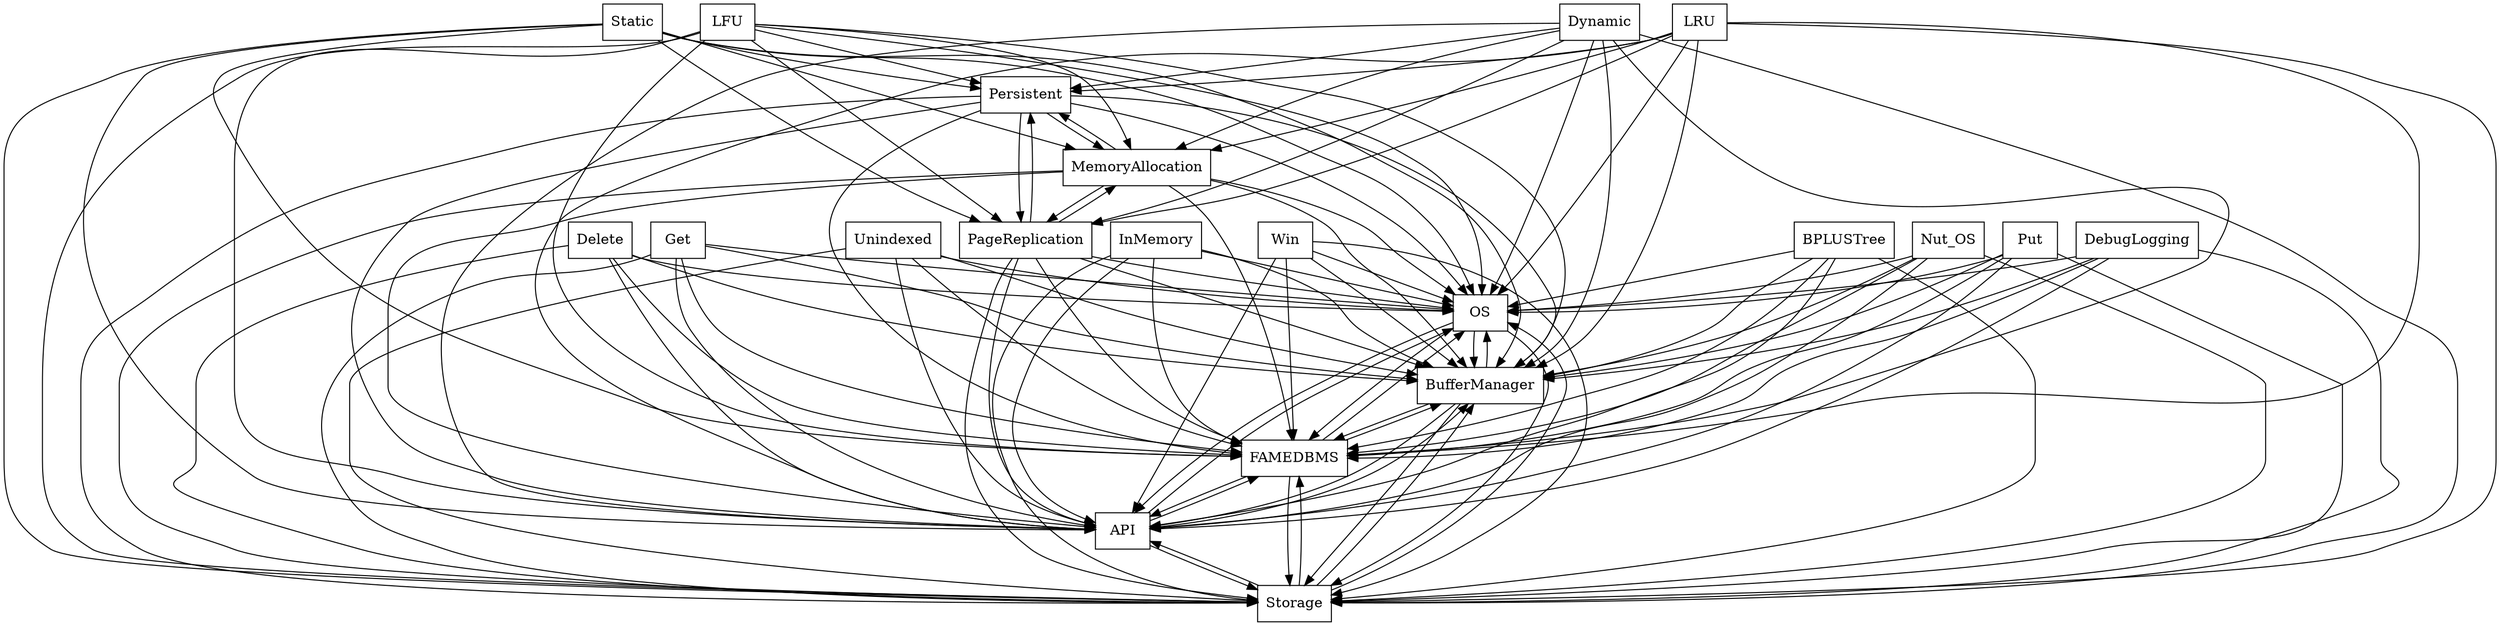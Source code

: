 digraph{
graph [rankdir=TB];
node [shape=box];
edge [arrowhead=normal];
0[label="LFU",]
1[label="Put",]
2[label="Static",]
3[label="OS",]
4[label="BufferManager",]
5[label="LRU",]
6[label="Unindexed",]
7[label="Storage",]
8[label="API",]
9[label="Win",]
10[label="FAMEDBMS",]
11[label="BPLUSTree",]
12[label="Nut_OS",]
13[label="Dynamic",]
14[label="Delete",]
15[label="Persistent",]
16[label="Get",]
17[label="DebugLogging",]
18[label="MemoryAllocation",]
19[label="InMemory",]
20[label="PageReplication",]
0->3[label="",]
0->4[label="",]
0->7[label="",]
0->8[label="",]
0->10[label="",]
0->15[label="",]
0->18[label="",]
0->20[label="",]
1->3[label="",]
1->4[label="",]
1->7[label="",]
1->8[label="",]
1->10[label="",]
2->3[label="",]
2->4[label="",]
2->7[label="",]
2->8[label="",]
2->10[label="",]
2->15[label="",]
2->18[label="",]
2->20[label="",]
3->4[label="",]
3->7[label="",]
3->8[label="",]
3->10[label="",]
4->3[label="",]
4->7[label="",]
4->8[label="",]
4->10[label="",]
5->3[label="",]
5->4[label="",]
5->7[label="",]
5->8[label="",]
5->10[label="",]
5->15[label="",]
5->18[label="",]
5->20[label="",]
6->3[label="",]
6->4[label="",]
6->7[label="",]
6->8[label="",]
6->10[label="",]
7->3[label="",]
7->4[label="",]
7->8[label="",]
7->10[label="",]
8->3[label="",]
8->4[label="",]
8->7[label="",]
8->10[label="",]
9->3[label="",]
9->4[label="",]
9->7[label="",]
9->8[label="",]
9->10[label="",]
10->3[label="",]
10->4[label="",]
10->7[label="",]
10->8[label="",]
11->3[label="",]
11->4[label="",]
11->7[label="",]
11->8[label="",]
11->10[label="",]
12->3[label="",]
12->4[label="",]
12->7[label="",]
12->8[label="",]
12->10[label="",]
13->3[label="",]
13->4[label="",]
13->7[label="",]
13->8[label="",]
13->10[label="",]
13->15[label="",]
13->18[label="",]
13->20[label="",]
14->3[label="",]
14->4[label="",]
14->7[label="",]
14->8[label="",]
14->10[label="",]
15->3[label="",]
15->4[label="",]
15->7[label="",]
15->8[label="",]
15->10[label="",]
15->18[label="",]
15->20[label="",]
16->3[label="",]
16->4[label="",]
16->7[label="",]
16->8[label="",]
16->10[label="",]
17->3[label="",]
17->4[label="",]
17->7[label="",]
17->8[label="",]
17->10[label="",]
18->3[label="",]
18->4[label="",]
18->7[label="",]
18->8[label="",]
18->10[label="",]
18->15[label="",]
18->20[label="",]
19->3[label="",]
19->4[label="",]
19->7[label="",]
19->8[label="",]
19->10[label="",]
20->3[label="",]
20->4[label="",]
20->7[label="",]
20->8[label="",]
20->10[label="",]
20->15[label="",]
20->18[label="",]
}
